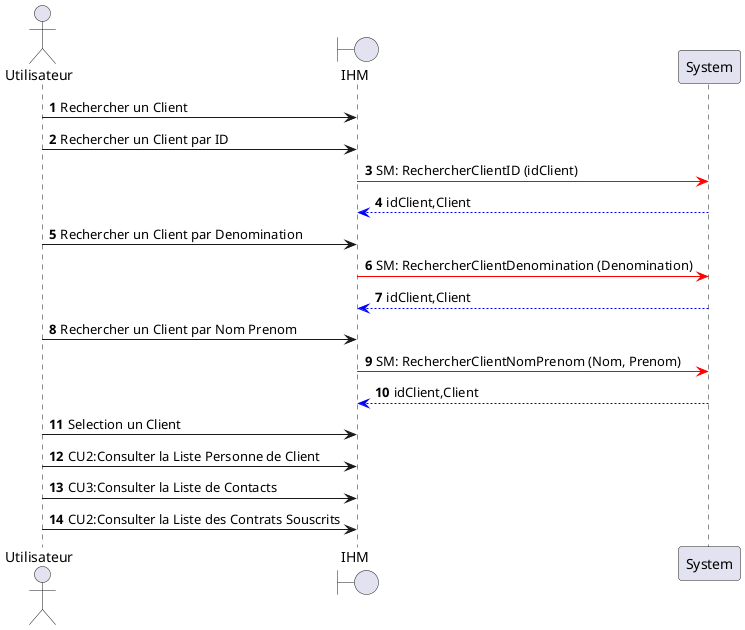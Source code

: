 @startuml
actor Utilisateur as U
boundary IHM as I
participant System as S

autonumber

U->I: Rechercher un Client

U->I: Rechercher un Client par ID
    I-[#red]>S: SM: RechercherClientID (idClient)
    S-[#0000FF]->I: idClient,Client

U->I: Rechercher un Client par Denomination
    I-[#red]>S: SM: RechercherClientDenomination (Denomination)
    S-[#0000FF]->I: idClient,Client

U->I: Rechercher un Client par Nom Prenom
    I-[#red]>S: SM: RechercherClientNomPrenom (Nom, Prenom)
    S-[#0000FF]->I: idClient,Client

U->I: Selection un Client

U->I: CU2:Consulter la Liste Personne de Client
U->I: CU3:Consulter la Liste de Contacts
U->I: CU2:Consulter la Liste des Contrats Souscrits

@enduml